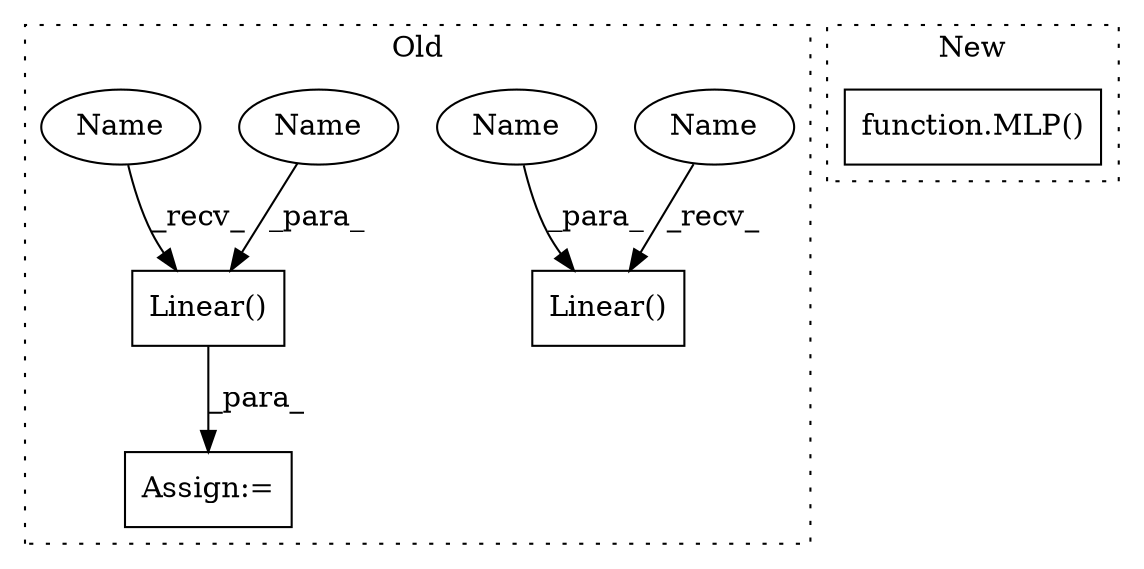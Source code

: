 digraph G {
subgraph cluster0 {
1 [label="Linear()" a="75" s="5289,5328" l="10,1" shape="box"];
3 [label="Linear()" a="75" s="5126,5165" l="10,1" shape="box"];
4 [label="Assign:=" a="68" s="5286" l="3" shape="box"];
5 [label="Name" a="87" s="5126" l="2" shape="ellipse"];
6 [label="Name" a="87" s="5289" l="2" shape="ellipse"];
7 [label="Name" a="87" s="5136" l="12" shape="ellipse"];
8 [label="Name" a="87" s="5316" l="12" shape="ellipse"];
label = "Old";
style="dotted";
}
subgraph cluster1 {
2 [label="function.MLP()" a="75" s="5668,5700" l="4,64" shape="box"];
label = "New";
style="dotted";
}
1 -> 4 [label="_para_"];
5 -> 3 [label="_recv_"];
6 -> 1 [label="_recv_"];
7 -> 3 [label="_para_"];
8 -> 1 [label="_para_"];
}